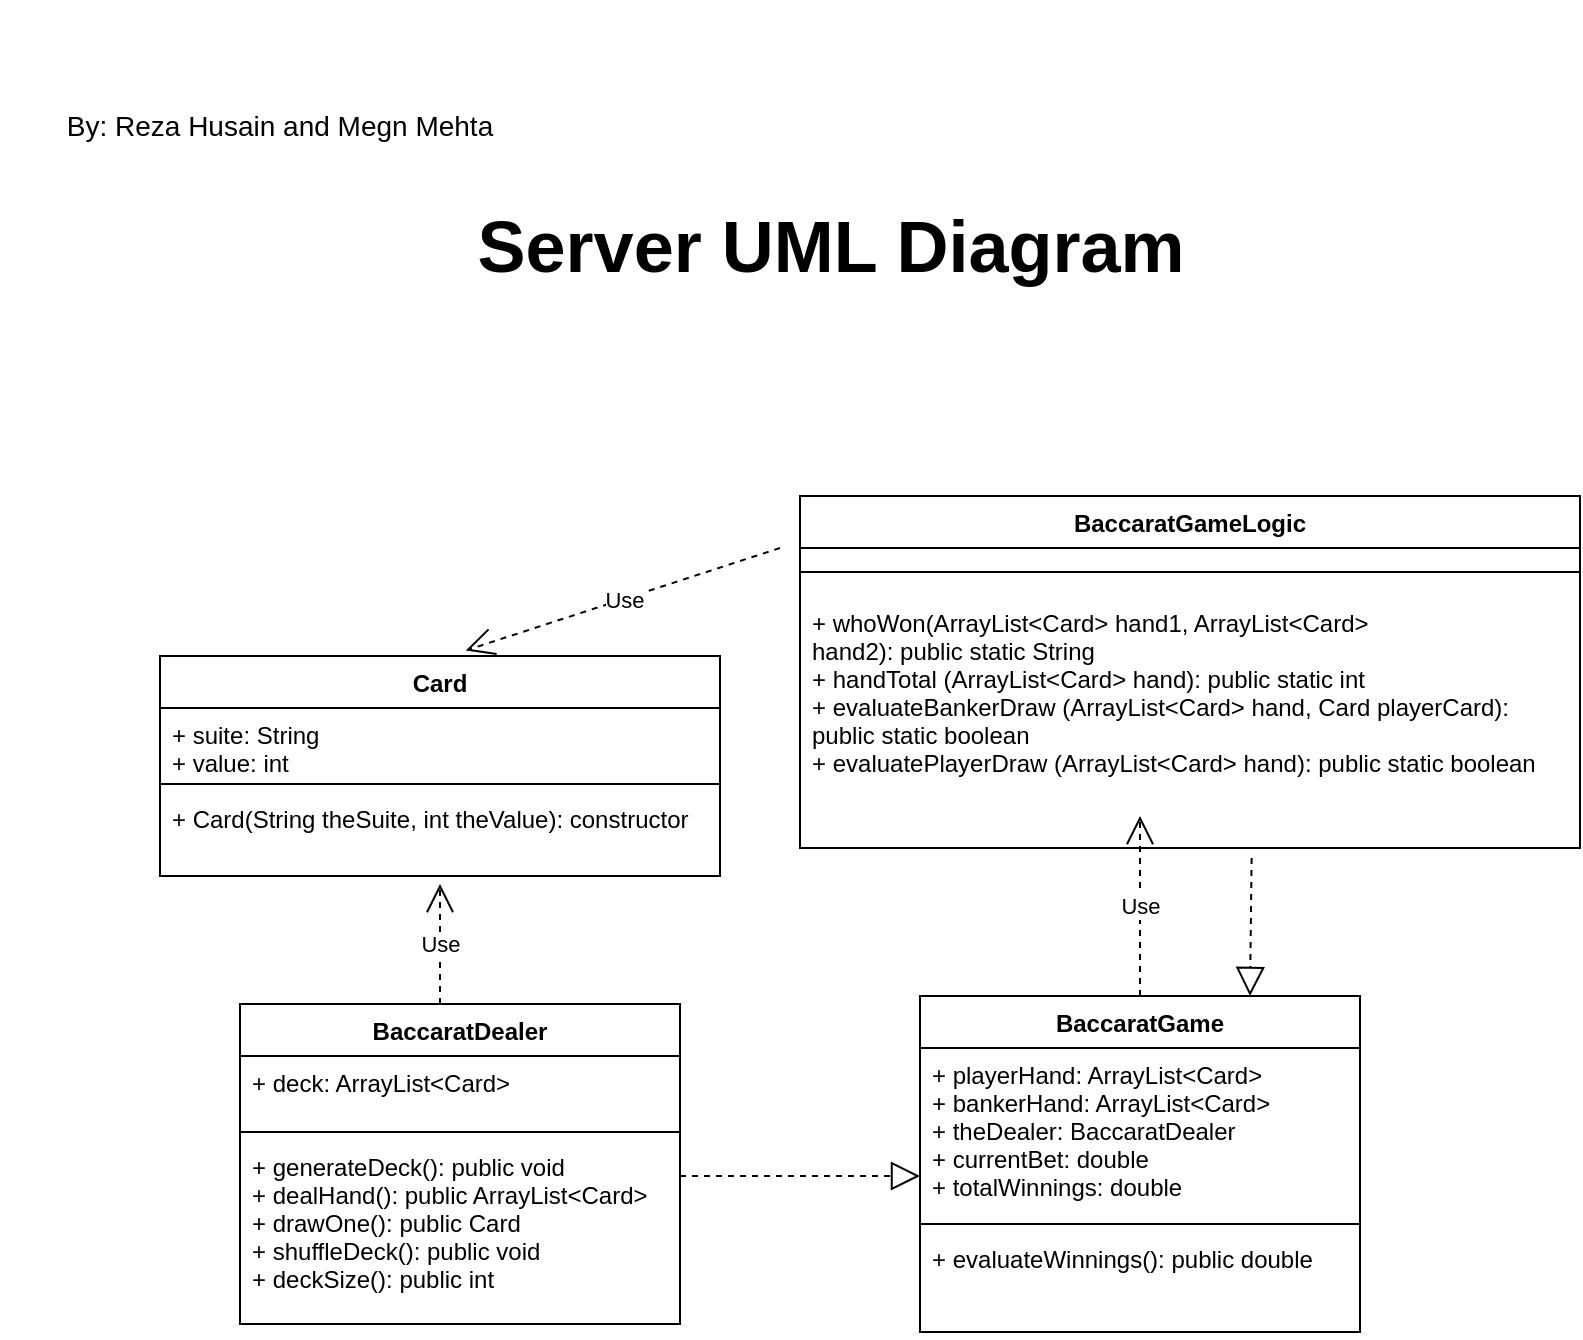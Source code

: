 <mxfile version="15.7.3" type="github" pages="4">
  <diagram id="iCsR_CdoxigqwUeFAkIc" name="Server UML Diagram">
    <mxGraphModel dx="1056" dy="545" grid="1" gridSize="10" guides="1" tooltips="1" connect="1" arrows="1" fold="1" page="1" pageScale="1" pageWidth="850" pageHeight="1100" math="0" shadow="0">
      <root>
        <mxCell id="0" />
        <mxCell id="1" parent="0" />
        <mxCell id="4a9U-WU0iI5Y7Coj8OM2-5" value="BaccaratGame" style="swimlane;fontStyle=1;align=center;verticalAlign=top;childLayout=stackLayout;horizontal=1;startSize=26;horizontalStack=0;resizeParent=1;resizeParentMax=0;resizeLast=0;collapsible=1;marginBottom=0;" parent="1" vertex="1">
          <mxGeometry x="470" y="520" width="220" height="168" as="geometry" />
        </mxCell>
        <mxCell id="4a9U-WU0iI5Y7Coj8OM2-6" value="+ playerHand: ArrayList&lt;Card&gt;&#xa;+ bankerHand: ArrayList&lt;Card&gt;&#xa;+ theDealer: BaccaratDealer&#xa;+ currentBet: double &#xa;+ totalWinnings: double&#xa;" style="text;strokeColor=none;fillColor=none;align=left;verticalAlign=top;spacingLeft=4;spacingRight=4;overflow=hidden;rotatable=0;points=[[0,0.5],[1,0.5]];portConstraint=eastwest;" parent="4a9U-WU0iI5Y7Coj8OM2-5" vertex="1">
          <mxGeometry y="26" width="220" height="84" as="geometry" />
        </mxCell>
        <mxCell id="4a9U-WU0iI5Y7Coj8OM2-7" value="" style="line;strokeWidth=1;fillColor=none;align=left;verticalAlign=middle;spacingTop=-1;spacingLeft=3;spacingRight=3;rotatable=0;labelPosition=right;points=[];portConstraint=eastwest;" parent="4a9U-WU0iI5Y7Coj8OM2-5" vertex="1">
          <mxGeometry y="110" width="220" height="8" as="geometry" />
        </mxCell>
        <mxCell id="4a9U-WU0iI5Y7Coj8OM2-8" value="+ evaluateWinnings(): public double" style="text;strokeColor=none;fillColor=none;align=left;verticalAlign=top;spacingLeft=4;spacingRight=4;overflow=hidden;rotatable=0;points=[[0,0.5],[1,0.5]];portConstraint=eastwest;" parent="4a9U-WU0iI5Y7Coj8OM2-5" vertex="1">
          <mxGeometry y="118" width="220" height="50" as="geometry" />
        </mxCell>
        <mxCell id="4a9U-WU0iI5Y7Coj8OM2-9" value="BaccaratGameLogic" style="swimlane;fontStyle=1;align=center;verticalAlign=top;childLayout=stackLayout;horizontal=1;startSize=26;horizontalStack=0;resizeParent=1;resizeParentMax=0;resizeLast=0;collapsible=1;marginBottom=0;" parent="1" vertex="1">
          <mxGeometry x="410" y="270" width="390" height="176" as="geometry" />
        </mxCell>
        <mxCell id="4a9U-WU0iI5Y7Coj8OM2-31" value="Use" style="endArrow=open;endSize=12;dashed=1;html=1;rounded=0;entryX=0.546;entryY=-0.025;entryDx=0;entryDy=0;entryPerimeter=0;" parent="4a9U-WU0iI5Y7Coj8OM2-9" target="4a9U-WU0iI5Y7Coj8OM2-17" edge="1">
          <mxGeometry width="160" relative="1" as="geometry">
            <mxPoint x="-10" y="26" as="sourcePoint" />
            <mxPoint x="150" y="26" as="targetPoint" />
          </mxGeometry>
        </mxCell>
        <mxCell id="4a9U-WU0iI5Y7Coj8OM2-11" value="" style="line;strokeWidth=1;fillColor=none;align=left;verticalAlign=middle;spacingTop=-1;spacingLeft=3;spacingRight=3;rotatable=0;labelPosition=right;points=[];portConstraint=eastwest;" parent="4a9U-WU0iI5Y7Coj8OM2-9" vertex="1">
          <mxGeometry y="26" width="390" height="24" as="geometry" />
        </mxCell>
        <mxCell id="4a9U-WU0iI5Y7Coj8OM2-12" value="+ whoWon(ArrayList&lt;Card&gt; hand1, ArrayList&lt;Card&gt;&#xa;hand2): public static String&#xa;+ handTotal (ArrayList&lt;Card&gt; hand): public static int &#xa;+ evaluateBankerDraw (ArrayList&lt;Card&gt; hand, Card playerCard): &#xa;public static boolean &#xa;+ evaluatePlayerDraw (ArrayList&lt;Card&gt; hand): public static boolean" style="text;strokeColor=none;fillColor=none;align=left;verticalAlign=top;spacingLeft=4;spacingRight=4;overflow=hidden;rotatable=0;points=[[0,0.5],[1,0.5]];portConstraint=eastwest;" parent="4a9U-WU0iI5Y7Coj8OM2-9" vertex="1">
          <mxGeometry y="50" width="390" height="126" as="geometry" />
        </mxCell>
        <mxCell id="4a9U-WU0iI5Y7Coj8OM2-13" value="BaccaratDealer" style="swimlane;fontStyle=1;align=center;verticalAlign=top;childLayout=stackLayout;horizontal=1;startSize=26;horizontalStack=0;resizeParent=1;resizeParentMax=0;resizeLast=0;collapsible=1;marginBottom=0;" parent="1" vertex="1">
          <mxGeometry x="130" y="524" width="220" height="160" as="geometry" />
        </mxCell>
        <mxCell id="4a9U-WU0iI5Y7Coj8OM2-29" value="Use" style="endArrow=open;endSize=12;dashed=1;html=1;rounded=0;entryX=0.5;entryY=1.095;entryDx=0;entryDy=0;entryPerimeter=0;" parent="4a9U-WU0iI5Y7Coj8OM2-13" target="4a9U-WU0iI5Y7Coj8OM2-20" edge="1">
          <mxGeometry width="160" relative="1" as="geometry">
            <mxPoint x="100" as="sourcePoint" />
            <mxPoint x="260" as="targetPoint" />
          </mxGeometry>
        </mxCell>
        <mxCell id="4a9U-WU0iI5Y7Coj8OM2-14" value="+ deck: ArrayList&lt;Card&gt;" style="text;strokeColor=none;fillColor=none;align=left;verticalAlign=top;spacingLeft=4;spacingRight=4;overflow=hidden;rotatable=0;points=[[0,0.5],[1,0.5]];portConstraint=eastwest;" parent="4a9U-WU0iI5Y7Coj8OM2-13" vertex="1">
          <mxGeometry y="26" width="220" height="34" as="geometry" />
        </mxCell>
        <mxCell id="4a9U-WU0iI5Y7Coj8OM2-15" value="" style="line;strokeWidth=1;fillColor=none;align=left;verticalAlign=middle;spacingTop=-1;spacingLeft=3;spacingRight=3;rotatable=0;labelPosition=right;points=[];portConstraint=eastwest;" parent="4a9U-WU0iI5Y7Coj8OM2-13" vertex="1">
          <mxGeometry y="60" width="220" height="8" as="geometry" />
        </mxCell>
        <mxCell id="4a9U-WU0iI5Y7Coj8OM2-16" value="+ generateDeck(): public void &#xa;+ dealHand(): public ArrayList&lt;Card&gt;&#xa;+ drawOne(): public Card&#xa;+ shuffleDeck(): public void &#xa;+ deckSize(): public int " style="text;strokeColor=none;fillColor=none;align=left;verticalAlign=top;spacingLeft=4;spacingRight=4;overflow=hidden;rotatable=0;points=[[0,0.5],[1,0.5]];portConstraint=eastwest;" parent="4a9U-WU0iI5Y7Coj8OM2-13" vertex="1">
          <mxGeometry y="68" width="220" height="92" as="geometry" />
        </mxCell>
        <mxCell id="4a9U-WU0iI5Y7Coj8OM2-17" value="Card" style="swimlane;fontStyle=1;align=center;verticalAlign=top;childLayout=stackLayout;horizontal=1;startSize=26;horizontalStack=0;resizeParent=1;resizeParentMax=0;resizeLast=0;collapsible=1;marginBottom=0;" parent="1" vertex="1">
          <mxGeometry x="90" y="350" width="280" height="110" as="geometry" />
        </mxCell>
        <mxCell id="4a9U-WU0iI5Y7Coj8OM2-18" value="+ suite: String &#xa;+ value: int " style="text;strokeColor=none;fillColor=none;align=left;verticalAlign=top;spacingLeft=4;spacingRight=4;overflow=hidden;rotatable=0;points=[[0,0.5],[1,0.5]];portConstraint=eastwest;" parent="4a9U-WU0iI5Y7Coj8OM2-17" vertex="1">
          <mxGeometry y="26" width="280" height="34" as="geometry" />
        </mxCell>
        <mxCell id="4a9U-WU0iI5Y7Coj8OM2-19" value="" style="line;strokeWidth=1;fillColor=none;align=left;verticalAlign=middle;spacingTop=-1;spacingLeft=3;spacingRight=3;rotatable=0;labelPosition=right;points=[];portConstraint=eastwest;" parent="4a9U-WU0iI5Y7Coj8OM2-17" vertex="1">
          <mxGeometry y="60" width="280" height="8" as="geometry" />
        </mxCell>
        <mxCell id="4a9U-WU0iI5Y7Coj8OM2-20" value="+ Card(String theSuite, int theValue): constructor&#xa;" style="text;strokeColor=none;fillColor=none;align=left;verticalAlign=top;spacingLeft=4;spacingRight=4;overflow=hidden;rotatable=0;points=[[0,0.5],[1,0.5]];portConstraint=eastwest;" parent="4a9U-WU0iI5Y7Coj8OM2-17" vertex="1">
          <mxGeometry y="68" width="280" height="42" as="geometry" />
        </mxCell>
        <mxCell id="4a9U-WU0iI5Y7Coj8OM2-21" value="Use" style="endArrow=open;endSize=12;dashed=1;html=1;rounded=0;exitX=0.5;exitY=0;exitDx=0;exitDy=0;" parent="1" source="4a9U-WU0iI5Y7Coj8OM2-5" edge="1">
          <mxGeometry width="160" relative="1" as="geometry">
            <mxPoint x="510" y="500" as="sourcePoint" />
            <mxPoint x="580" y="430" as="targetPoint" />
          </mxGeometry>
        </mxCell>
        <mxCell id="4a9U-WU0iI5Y7Coj8OM2-28" value="" style="endArrow=block;dashed=1;endFill=0;endSize=12;html=1;rounded=0;" parent="1" edge="1">
          <mxGeometry width="160" relative="1" as="geometry">
            <mxPoint x="350" y="610" as="sourcePoint" />
            <mxPoint x="470" y="610" as="targetPoint" />
          </mxGeometry>
        </mxCell>
        <mxCell id="4a9U-WU0iI5Y7Coj8OM2-30" value="" style="endArrow=block;dashed=1;endFill=0;endSize=12;html=1;rounded=0;exitX=0.579;exitY=1.04;exitDx=0;exitDy=0;exitPerimeter=0;entryX=0.75;entryY=0;entryDx=0;entryDy=0;" parent="1" source="4a9U-WU0iI5Y7Coj8OM2-12" target="4a9U-WU0iI5Y7Coj8OM2-5" edge="1">
          <mxGeometry width="160" relative="1" as="geometry">
            <mxPoint x="520" y="510" as="sourcePoint" />
            <mxPoint x="636" y="510" as="targetPoint" />
          </mxGeometry>
        </mxCell>
        <mxCell id="pmx6w-X1Y5QTXCpeYIxl-1" value="&lt;font style=&quot;font-size: 36px&quot;&gt;Server UML Diagram&lt;/font&gt;" style="text;strokeColor=none;fillColor=none;html=1;fontSize=24;fontStyle=1;verticalAlign=middle;align=center;" parent="1" vertex="1">
          <mxGeometry x="315" y="110" width="220" height="70" as="geometry" />
        </mxCell>
        <mxCell id="Azt4jVjuquDwj_3Xpujn-2" value="&lt;span style=&quot;font-size: 14px&quot;&gt;By: Reza Husain and Megn Mehta&lt;/span&gt;" style="text;html=1;strokeColor=none;fillColor=none;align=center;verticalAlign=middle;whiteSpace=wrap;rounded=0;fontSize=72;" parent="1" vertex="1">
          <mxGeometry x="10" y="50" width="280" height="30" as="geometry" />
        </mxCell>
      </root>
    </mxGraphModel>
  </diagram>
  <diagram id="OC684Z58dfQ8_XJj_3_0" name="Client UML Diagram">
    <mxGraphModel dx="1056" dy="545" grid="1" gridSize="10" guides="1" tooltips="1" connect="1" arrows="1" fold="1" page="1" pageScale="1" pageWidth="850" pageHeight="1100" math="0" shadow="0">
      <root>
        <mxCell id="oPg8867OzfuqyguofIma-0" />
        <mxCell id="oPg8867OzfuqyguofIma-1" parent="oPg8867OzfuqyguofIma-0" />
        <mxCell id="0IyHmp6XAa4bjyS2euzH-0" value="&lt;p style=&quot;margin: 0px ; margin-top: 4px ; text-align: center&quot;&gt;&lt;i&gt;&amp;lt;&amp;lt;Interface&amp;gt;&amp;gt;&lt;/i&gt;&lt;br&gt;&lt;b&gt;Serializable&lt;/b&gt;&lt;/p&gt;&lt;hr size=&quot;1&quot;&gt;&lt;p style=&quot;margin: 0px ; margin-left: 4px&quot;&gt;&lt;br&gt;&lt;/p&gt;&lt;hr size=&quot;1&quot;&gt;&lt;p style=&quot;margin: 0px ; margin-left: 4px&quot;&gt;&lt;br&gt;&lt;/p&gt;" style="verticalAlign=top;align=left;overflow=fill;fontSize=12;fontFamily=Helvetica;html=1;" parent="oPg8867OzfuqyguofIma-1" vertex="1">
          <mxGeometry x="480" y="760" width="190" height="60" as="geometry" />
        </mxCell>
        <mxCell id="0IyHmp6XAa4bjyS2euzH-3" value="" style="endArrow=block;dashed=1;endFill=0;endSize=12;html=1;rounded=0;" parent="oPg8867OzfuqyguofIma-1" edge="1">
          <mxGeometry width="160" relative="1" as="geometry">
            <mxPoint x="360" y="789.5" as="sourcePoint" />
            <mxPoint x="480" y="790" as="targetPoint" />
          </mxGeometry>
        </mxCell>
        <mxCell id="IvxxioDr8btIqRhFtRrR-0" value="BaccaratInfo" style="swimlane;fontStyle=1;align=center;verticalAlign=top;childLayout=stackLayout;horizontal=1;startSize=26;horizontalStack=0;resizeParent=1;resizeParentMax=0;resizeLast=0;collapsible=1;marginBottom=0;" parent="oPg8867OzfuqyguofIma-1" vertex="1">
          <mxGeometry x="140" y="745" width="220" height="90" as="geometry" />
        </mxCell>
        <mxCell id="IvxxioDr8btIqRhFtRrR-3" value="" style="line;strokeWidth=1;fillColor=none;align=left;verticalAlign=middle;spacingTop=-1;spacingLeft=3;spacingRight=3;rotatable=0;labelPosition=right;points=[];portConstraint=eastwest;" parent="IvxxioDr8btIqRhFtRrR-0" vertex="1">
          <mxGeometry y="26" width="220" height="24" as="geometry" />
        </mxCell>
        <mxCell id="IvxxioDr8btIqRhFtRrR-4" value="+ setBetOn: public string  " style="text;strokeColor=none;fillColor=none;align=left;verticalAlign=top;spacingLeft=4;spacingRight=4;overflow=hidden;rotatable=0;points=[[0,0.5],[1,0.5]];portConstraint=eastwest;" parent="IvxxioDr8btIqRhFtRrR-0" vertex="1">
          <mxGeometry y="50" width="220" height="40" as="geometry" />
        </mxCell>
        <mxCell id="wtnxFb0Ht04isCcu3gVi-0" value="&lt;font style=&quot;font-size: 36px&quot;&gt;Client UML Diagram&lt;/font&gt;" style="text;strokeColor=none;fillColor=none;html=1;fontSize=24;fontStyle=1;verticalAlign=middle;align=center;" parent="oPg8867OzfuqyguofIma-1" vertex="1">
          <mxGeometry x="315" y="490" width="220" height="70" as="geometry" />
        </mxCell>
      </root>
    </mxGraphModel>
  </diagram>
  <diagram id="CT1m77pq0zXfNrRqhKED" name="Client Wireframe">
    <mxGraphModel dx="1288" dy="1090" grid="1" gridSize="10" guides="1" tooltips="1" connect="1" arrows="1" fold="1" page="1" pageScale="1" pageWidth="850" pageHeight="1100" math="0" shadow="0">
      <root>
        <mxCell id="RWVcYVp_fBFJSYoEF-UK-0" />
        <mxCell id="RWVcYVp_fBFJSYoEF-UK-1" parent="RWVcYVp_fBFJSYoEF-UK-0" />
        <mxCell id="9T0DZEzoygLwlel3mVKB-0" value="Intro Scene" style="swimlane;" parent="RWVcYVp_fBFJSYoEF-UK-1" vertex="1">
          <mxGeometry x="200" y="620" width="520" height="690" as="geometry" />
        </mxCell>
        <mxCell id="9T0DZEzoygLwlel3mVKB-6" value="&lt;font style=&quot;font-size: 25px&quot;&gt;&lt;b&gt;Welcome to Baccarat!&lt;/b&gt;&lt;/font&gt;" style="rounded=1;whiteSpace=wrap;html=1;" parent="9T0DZEzoygLwlel3mVKB-0" vertex="1">
          <mxGeometry x="70" y="130" width="390" height="100" as="geometry" />
        </mxCell>
        <mxCell id="Acb2LCIVxRlWv7irZKGu-1" value="" style="rounded=0;whiteSpace=wrap;html=1;" parent="9T0DZEzoygLwlel3mVKB-0" vertex="1">
          <mxGeometry x="160" y="280" width="210" height="40" as="geometry" />
        </mxCell>
        <mxCell id="Acb2LCIVxRlWv7irZKGu-2" value="enter port number here&amp;nbsp;" style="text;html=1;strokeColor=none;fillColor=none;align=center;verticalAlign=middle;whiteSpace=wrap;rounded=0;" parent="9T0DZEzoygLwlel3mVKB-0" vertex="1">
          <mxGeometry x="185" y="285" width="160" height="30" as="geometry" />
        </mxCell>
        <mxCell id="Acb2LCIVxRlWv7irZKGu-5" value="" style="rounded=0;whiteSpace=wrap;html=1;" parent="9T0DZEzoygLwlel3mVKB-0" vertex="1">
          <mxGeometry x="160" y="330" width="210" height="40" as="geometry" />
        </mxCell>
        <mxCell id="Acb2LCIVxRlWv7irZKGu-6" value="enter IP address here&amp;nbsp;" style="text;html=1;strokeColor=none;fillColor=none;align=center;verticalAlign=middle;whiteSpace=wrap;rounded=0;" parent="9T0DZEzoygLwlel3mVKB-0" vertex="1">
          <mxGeometry x="180" y="335" width="160" height="30" as="geometry" />
        </mxCell>
        <mxCell id="Acb2LCIVxRlWv7irZKGu-7" value="" style="rounded=1;whiteSpace=wrap;html=1;fillColor=#FFF4C3;" parent="9T0DZEzoygLwlel3mVKB-0" vertex="1">
          <mxGeometry x="160" y="400" width="210" height="40" as="geometry" />
        </mxCell>
        <mxCell id="Acb2LCIVxRlWv7irZKGu-0" value="Connect to Server" style="text;html=1;strokeColor=none;fillColor=none;align=center;verticalAlign=middle;whiteSpace=wrap;rounded=0;" parent="9T0DZEzoygLwlel3mVKB-0" vertex="1">
          <mxGeometry x="205" y="405" width="120" height="30" as="geometry" />
        </mxCell>
        <mxCell id="1uVGcpjj7upnIgS1fv5H-1" value="on click, connect to server + move to game play screen&lt;br&gt;" style="text;html=1;strokeColor=none;fillColor=none;align=center;verticalAlign=middle;whiteSpace=wrap;rounded=0;" parent="9T0DZEzoygLwlel3mVKB-0" vertex="1">
          <mxGeometry x="390" y="435" width="100" height="30" as="geometry" />
        </mxCell>
        <mxCell id="v5XmzHUVLappD_w8zOyM-1" value="set prompt text for text boxes&amp;nbsp;" style="text;html=1;strokeColor=none;fillColor=none;align=center;verticalAlign=middle;whiteSpace=wrap;rounded=0;" parent="9T0DZEzoygLwlel3mVKB-0" vertex="1">
          <mxGeometry x="380" y="315" width="100" height="30" as="geometry" />
        </mxCell>
        <mxCell id="v5XmzHUVLappD_w8zOyM-2" value="" style="endArrow=classic;html=1;rounded=0;entryX=0.2;entryY=0.833;entryDx=0;entryDy=0;entryPerimeter=0;" parent="9T0DZEzoygLwlel3mVKB-0" source="Acb2LCIVxRlWv7irZKGu-5" target="v5XmzHUVLappD_w8zOyM-1" edge="1">
          <mxGeometry width="50" height="50" relative="1" as="geometry">
            <mxPoint x="350" y="420" as="sourcePoint" />
            <mxPoint x="400" y="350" as="targetPoint" />
          </mxGeometry>
        </mxCell>
        <mxCell id="9T0DZEzoygLwlel3mVKB-1" value="Game Scene" style="swimlane;" parent="RWVcYVp_fBFJSYoEF-UK-1" vertex="1">
          <mxGeometry x="1090" y="620" width="690" height="700" as="geometry" />
        </mxCell>
        <mxCell id="Acb2LCIVxRlWv7irZKGu-29" value="" style="rounded=1;whiteSpace=wrap;html=1;fillColor=#FFF4C3;" parent="9T0DZEzoygLwlel3mVKB-1" vertex="1">
          <mxGeometry x="487" y="608" width="80" height="40" as="geometry" />
        </mxCell>
        <mxCell id="Acb2LCIVxRlWv7irZKGu-12" value="" style="shape=process;whiteSpace=wrap;html=1;backgroundOutline=1;fillColor=#97D077;" parent="9T0DZEzoygLwlel3mVKB-1" vertex="1">
          <mxGeometry x="75" y="145" width="540" height="160" as="geometry" />
        </mxCell>
        <mxCell id="Acb2LCIVxRlWv7irZKGu-15" value="" style="verticalLabelPosition=bottom;verticalAlign=top;html=1;shape=mxgraph.basic.rect;fillColor2=none;strokeWidth=1;size=20;indent=5;fillColor=#FFFFFF;rotation=90;" parent="9T0DZEzoygLwlel3mVKB-1" vertex="1">
          <mxGeometry x="160" y="185" width="120" height="80" as="geometry" />
        </mxCell>
        <mxCell id="Acb2LCIVxRlWv7irZKGu-16" value="" style="shape=process;whiteSpace=wrap;html=1;backgroundOutline=1;fillColor=#97D077;" parent="9T0DZEzoygLwlel3mVKB-1" vertex="1">
          <mxGeometry x="75" y="365" width="540" height="160" as="geometry" />
        </mxCell>
        <mxCell id="Acb2LCIVxRlWv7irZKGu-17" value="" style="verticalLabelPosition=bottom;verticalAlign=top;html=1;shape=mxgraph.basic.rect;fillColor2=none;strokeWidth=1;size=20;indent=5;fillColor=#FFFFFF;rotation=90;" parent="9T0DZEzoygLwlel3mVKB-1" vertex="1">
          <mxGeometry x="260" y="185" width="120" height="80" as="geometry" />
        </mxCell>
        <mxCell id="Acb2LCIVxRlWv7irZKGu-18" value="" style="verticalLabelPosition=bottom;verticalAlign=top;html=1;shape=mxgraph.basic.rect;fillColor2=none;strokeWidth=1;size=20;indent=5;fillColor=#FFFFFF;rotation=90;" parent="9T0DZEzoygLwlel3mVKB-1" vertex="1">
          <mxGeometry x="160" y="405" width="120" height="80" as="geometry" />
        </mxCell>
        <mxCell id="Acb2LCIVxRlWv7irZKGu-19" value="" style="verticalLabelPosition=bottom;verticalAlign=top;html=1;shape=mxgraph.basic.rect;fillColor2=none;strokeWidth=1;size=20;indent=5;fillColor=#FFFFFF;rotation=90;" parent="9T0DZEzoygLwlel3mVKB-1" vertex="1">
          <mxGeometry x="260" y="405" width="120" height="80" as="geometry" />
        </mxCell>
        <mxCell id="Acb2LCIVxRlWv7irZKGu-20" value="" style="verticalLabelPosition=bottom;verticalAlign=top;html=1;shape=mxgraph.basic.rect;fillColor2=none;strokeWidth=1;size=20;indent=5;fillColor=#FFFFFF;rotation=90;" parent="9T0DZEzoygLwlel3mVKB-1" vertex="1">
          <mxGeometry x="360" y="185" width="120" height="80" as="geometry" />
        </mxCell>
        <mxCell id="Acb2LCIVxRlWv7irZKGu-21" value="Player" style="text;strokeColor=none;fillColor=none;html=1;fontSize=24;fontStyle=1;verticalAlign=middle;align=center;" parent="9T0DZEzoygLwlel3mVKB-1" vertex="1">
          <mxGeometry x="75" y="95" width="100" height="40" as="geometry" />
        </mxCell>
        <mxCell id="Acb2LCIVxRlWv7irZKGu-22" value="Banker&amp;nbsp;" style="text;strokeColor=none;fillColor=none;html=1;fontSize=24;fontStyle=1;verticalAlign=middle;align=center;" parent="9T0DZEzoygLwlel3mVKB-1" vertex="1">
          <mxGeometry x="70" y="315" width="100" height="40" as="geometry" />
        </mxCell>
        <mxCell id="Acb2LCIVxRlWv7irZKGu-25" value="" style="line;strokeWidth=2;html=1;fillColor=#FFFFFF;" parent="9T0DZEzoygLwlel3mVKB-1" vertex="1">
          <mxGeometry y="560" width="690" height="10" as="geometry" />
        </mxCell>
        <mxCell id="Acb2LCIVxRlWv7irZKGu-28" value="Start&amp;nbsp;" style="text;html=1;strokeColor=none;fillColor=none;align=center;verticalAlign=middle;whiteSpace=wrap;rounded=0;" parent="9T0DZEzoygLwlel3mVKB-1" vertex="1">
          <mxGeometry x="497" y="613" width="60" height="30" as="geometry" />
        </mxCell>
        <mxCell id="Acb2LCIVxRlWv7irZKGu-30" value="" style="rounded=0;whiteSpace=wrap;html=1;fillColor=#FFFFFF;" parent="9T0DZEzoygLwlel3mVKB-1" vertex="1">
          <mxGeometry x="245" y="588" width="200" height="30" as="geometry" />
        </mxCell>
        <mxCell id="Acb2LCIVxRlWv7irZKGu-32" value="dropdown menu with bidding on &quot;Player&quot;, &quot;Banker&quot; or &quot;Draw&quot;" style="html=1;whiteSpace=wrap;container=1;recursiveResize=0;collapsible=0;fillColor=#FFFFFF;" parent="9T0DZEzoygLwlel3mVKB-1" vertex="1">
          <mxGeometry x="245" y="628" width="200" height="40" as="geometry" />
        </mxCell>
        <mxCell id="Acb2LCIVxRlWv7irZKGu-33" value="" style="triangle;html=1;whiteSpace=wrap;fillColor=#FFFFFF;" parent="Acb2LCIVxRlWv7irZKGu-32" vertex="1">
          <mxGeometry x="10" y="5" width="20" height="30" as="geometry" />
        </mxCell>
        <mxCell id="Acb2LCIVxRlWv7irZKGu-34" value="enter bit amount here&amp;nbsp;" style="text;html=1;strokeColor=none;fillColor=none;align=center;verticalAlign=middle;whiteSpace=wrap;rounded=0;" parent="9T0DZEzoygLwlel3mVKB-1" vertex="1">
          <mxGeometry x="245" y="588" width="200" height="30" as="geometry" />
        </mxCell>
        <mxCell id="Acb2LCIVxRlWv7irZKGu-35" value="Results" style="swimlane;fillColor=#FFFFFF;" parent="9T0DZEzoygLwlel3mVKB-1" vertex="1">
          <mxGeometry x="380" y="50" width="235" height="70" as="geometry" />
        </mxCell>
        <mxCell id="v5XmzHUVLappD_w8zOyM-4" value="*list view of all game results, every result will be it&#39;s own entry&amp;nbsp;" style="text;html=1;strokeColor=none;fillColor=none;align=center;verticalAlign=middle;whiteSpace=wrap;rounded=0;" parent="Acb2LCIVxRlWv7irZKGu-35" vertex="1">
          <mxGeometry x="15" y="30" width="205" height="30" as="geometry" />
        </mxCell>
        <mxCell id="Acb2LCIVxRlWv7irZKGu-36" value="" style="rounded=1;whiteSpace=wrap;html=1;fillColor=#FFF4C3;" parent="9T0DZEzoygLwlel3mVKB-1" vertex="1">
          <mxGeometry x="580" y="608" width="80" height="40" as="geometry" />
        </mxCell>
        <mxCell id="Acb2LCIVxRlWv7irZKGu-37" value="Exit" style="text;html=1;strokeColor=none;fillColor=none;align=center;verticalAlign=middle;whiteSpace=wrap;rounded=0;" parent="9T0DZEzoygLwlel3mVKB-1" vertex="1">
          <mxGeometry x="590" y="613" width="60" height="30" as="geometry" />
        </mxCell>
        <mxCell id="Acb2LCIVxRlWv7irZKGu-38" value="current user winnings displayed here&amp;nbsp;" style="text;html=1;strokeColor=none;fillColor=none;align=center;verticalAlign=middle;whiteSpace=wrap;rounded=0;" parent="9T0DZEzoygLwlel3mVKB-1" vertex="1">
          <mxGeometry x="60" y="613" width="120" height="30" as="geometry" />
        </mxCell>
        <mxCell id="v5XmzHUVLappD_w8zOyM-3" value="display cards&lt;br&gt;here&amp;nbsp;" style="text;html=1;strokeColor=none;fillColor=none;align=center;verticalAlign=middle;whiteSpace=wrap;rounded=0;" parent="9T0DZEzoygLwlel3mVKB-1" vertex="1">
          <mxGeometry x="205" y="430" width="30" height="30" as="geometry" />
        </mxCell>
        <mxCell id="Acb2LCIVxRlWv7irZKGu-39" value="" style="endArrow=classic;html=1;rounded=0;" parent="RWVcYVp_fBFJSYoEF-UK-1" edge="1">
          <mxGeometry width="50" height="50" relative="1" as="geometry">
            <mxPoint x="1630" y="1270" as="sourcePoint" />
            <mxPoint x="1670" y="1330" as="targetPoint" />
          </mxGeometry>
        </mxCell>
        <mxCell id="Acb2LCIVxRlWv7irZKGu-40" value="once start button is clicked, program will send bet info to server + display cards for banker &amp;amp; player&amp;nbsp;&amp;nbsp;" style="text;html=1;strokeColor=none;fillColor=none;align=center;verticalAlign=middle;whiteSpace=wrap;rounded=0;" parent="RWVcYVp_fBFJSYoEF-UK-1" vertex="1">
          <mxGeometry x="1670" y="1340" width="150" height="30" as="geometry" />
        </mxCell>
        <mxCell id="1uVGcpjj7upnIgS1fv5H-0" value="" style="endArrow=classic;html=1;rounded=0;" parent="RWVcYVp_fBFJSYoEF-UK-1" source="Acb2LCIVxRlWv7irZKGu-7" edge="1">
          <mxGeometry width="50" height="50" relative="1" as="geometry">
            <mxPoint x="980" y="1050" as="sourcePoint" />
            <mxPoint x="1070" y="1000" as="targetPoint" />
          </mxGeometry>
        </mxCell>
        <mxCell id="jQoIU7FrBRAhWt8SivFe-0" value="&lt;font style=&quot;font-size: 72px&quot;&gt;Client GUI Wireframe&lt;/font&gt;" style="text;strokeColor=none;fillColor=none;html=1;fontSize=24;fontStyle=1;verticalAlign=middle;align=center;" parent="RWVcYVp_fBFJSYoEF-UK-1" vertex="1">
          <mxGeometry x="760" y="380" width="270" height="60" as="geometry" />
        </mxCell>
      </root>
    </mxGraphModel>
  </diagram>
  <diagram id="wHUcnCwkRoSGjUd2nloT" name="Server Wireframe">
    <mxGraphModel dx="1288" dy="1090" grid="1" gridSize="10" guides="1" tooltips="1" connect="1" arrows="1" fold="1" page="1" pageScale="1" pageWidth="850" pageHeight="1100" math="0" shadow="0">
      <root>
        <mxCell id="ykdR9bszpZp4-ewm9jzS-0" />
        <mxCell id="ykdR9bszpZp4-ewm9jzS-1" parent="ykdR9bszpZp4-ewm9jzS-0" />
        <mxCell id="I5q4y39dHMPBnYG-ID_l-0" value="Server Scene" style="swimlane;" vertex="1" parent="ykdR9bszpZp4-ewm9jzS-1">
          <mxGeometry x="755" y="660" width="520" height="690" as="geometry" />
        </mxCell>
        <mxCell id="I5q4y39dHMPBnYG-ID_l-1" value="&lt;font style=&quot;font-size: 25px&quot;&gt;&lt;b&gt;Baccarat Game Info&lt;/b&gt;&lt;/font&gt;" style="rounded=1;whiteSpace=wrap;html=1;" vertex="1" parent="I5q4y39dHMPBnYG-ID_l-0">
          <mxGeometry x="70" y="80" width="390" height="50" as="geometry" />
        </mxCell>
        <mxCell id="I5q4y39dHMPBnYG-ID_l-11" value="" style="rounded=0;whiteSpace=wrap;html=1;" vertex="1" parent="I5q4y39dHMPBnYG-ID_l-0">
          <mxGeometry x="190" y="530" width="150" height="40" as="geometry" />
        </mxCell>
        <mxCell id="I5q4y39dHMPBnYG-ID_l-12" value="stop server&amp;nbsp;" style="text;html=1;strokeColor=none;fillColor=none;align=center;verticalAlign=middle;whiteSpace=wrap;rounded=0;" vertex="1" parent="I5q4y39dHMPBnYG-ID_l-0">
          <mxGeometry x="215" y="535" width="95" height="30" as="geometry" />
        </mxCell>
        <mxCell id="I5q4y39dHMPBnYG-ID_l-13" value="" style="rounded=0;whiteSpace=wrap;html=1;" vertex="1" parent="I5q4y39dHMPBnYG-ID_l-0">
          <mxGeometry x="100" y="234" width="330" height="220" as="geometry" />
        </mxCell>
        <mxCell id="I5q4y39dHMPBnYG-ID_l-14" value="contains list view of all client actions&amp;nbsp;" style="text;html=1;strokeColor=none;fillColor=none;align=center;verticalAlign=middle;whiteSpace=wrap;rounded=0;" vertex="1" parent="I5q4y39dHMPBnYG-ID_l-0">
          <mxGeometry x="220" y="314" width="95" height="30" as="geometry" />
        </mxCell>
        <mxCell id="t1VueITjZdkFyeZe5FH4-0" value="Intro Scene" style="swimlane;" vertex="1" parent="ykdR9bszpZp4-ewm9jzS-1">
          <mxGeometry x="170" y="660" width="520" height="690" as="geometry" />
        </mxCell>
        <mxCell id="t1VueITjZdkFyeZe5FH4-1" value="&lt;font style=&quot;font-size: 25px&quot;&gt;&lt;b&gt;Welcome to Baccarat!&lt;/b&gt;&lt;/font&gt;" style="rounded=1;whiteSpace=wrap;html=1;" vertex="1" parent="t1VueITjZdkFyeZe5FH4-0">
          <mxGeometry x="70" y="130" width="390" height="100" as="geometry" />
        </mxCell>
        <mxCell id="t1VueITjZdkFyeZe5FH4-2" value="" style="rounded=0;whiteSpace=wrap;html=1;" vertex="1" parent="t1VueITjZdkFyeZe5FH4-0">
          <mxGeometry x="160" y="280" width="210" height="40" as="geometry" />
        </mxCell>
        <mxCell id="t1VueITjZdkFyeZe5FH4-3" value="enter port number here&amp;nbsp;" style="text;html=1;strokeColor=none;fillColor=none;align=center;verticalAlign=middle;whiteSpace=wrap;rounded=0;" vertex="1" parent="t1VueITjZdkFyeZe5FH4-0">
          <mxGeometry x="185" y="285" width="160" height="30" as="geometry" />
        </mxCell>
        <mxCell id="t1VueITjZdkFyeZe5FH4-4" value="" style="rounded=0;whiteSpace=wrap;html=1;" vertex="1" parent="t1VueITjZdkFyeZe5FH4-0">
          <mxGeometry x="160" y="330" width="210" height="40" as="geometry" />
        </mxCell>
        <mxCell id="t1VueITjZdkFyeZe5FH4-5" value="enter IP address here&amp;nbsp;" style="text;html=1;strokeColor=none;fillColor=none;align=center;verticalAlign=middle;whiteSpace=wrap;rounded=0;" vertex="1" parent="t1VueITjZdkFyeZe5FH4-0">
          <mxGeometry x="180" y="335" width="160" height="30" as="geometry" />
        </mxCell>
        <mxCell id="t1VueITjZdkFyeZe5FH4-6" value="" style="rounded=1;whiteSpace=wrap;html=1;fillColor=#FFF4C3;" vertex="1" parent="t1VueITjZdkFyeZe5FH4-0">
          <mxGeometry x="160" y="400" width="210" height="40" as="geometry" />
        </mxCell>
        <mxCell id="t1VueITjZdkFyeZe5FH4-7" value="Start Server&amp;nbsp;" style="text;html=1;strokeColor=none;fillColor=none;align=center;verticalAlign=middle;whiteSpace=wrap;rounded=0;" vertex="1" parent="t1VueITjZdkFyeZe5FH4-0">
          <mxGeometry x="205" y="405" width="120" height="30" as="geometry" />
        </mxCell>
        <mxCell id="t1VueITjZdkFyeZe5FH4-9" value="set prompt text for text boxes&amp;nbsp;" style="text;html=1;strokeColor=none;fillColor=none;align=center;verticalAlign=middle;whiteSpace=wrap;rounded=0;" vertex="1" parent="t1VueITjZdkFyeZe5FH4-0">
          <mxGeometry x="380" y="315" width="100" height="30" as="geometry" />
        </mxCell>
        <mxCell id="t1VueITjZdkFyeZe5FH4-10" value="" style="endArrow=classic;html=1;rounded=0;entryX=0.2;entryY=0.833;entryDx=0;entryDy=0;entryPerimeter=0;" edge="1" parent="t1VueITjZdkFyeZe5FH4-0" source="t1VueITjZdkFyeZe5FH4-4" target="t1VueITjZdkFyeZe5FH4-9">
          <mxGeometry width="50" height="50" relative="1" as="geometry">
            <mxPoint x="350" y="420" as="sourcePoint" />
            <mxPoint x="400" y="350" as="targetPoint" />
          </mxGeometry>
        </mxCell>
      </root>
    </mxGraphModel>
  </diagram>
</mxfile>
